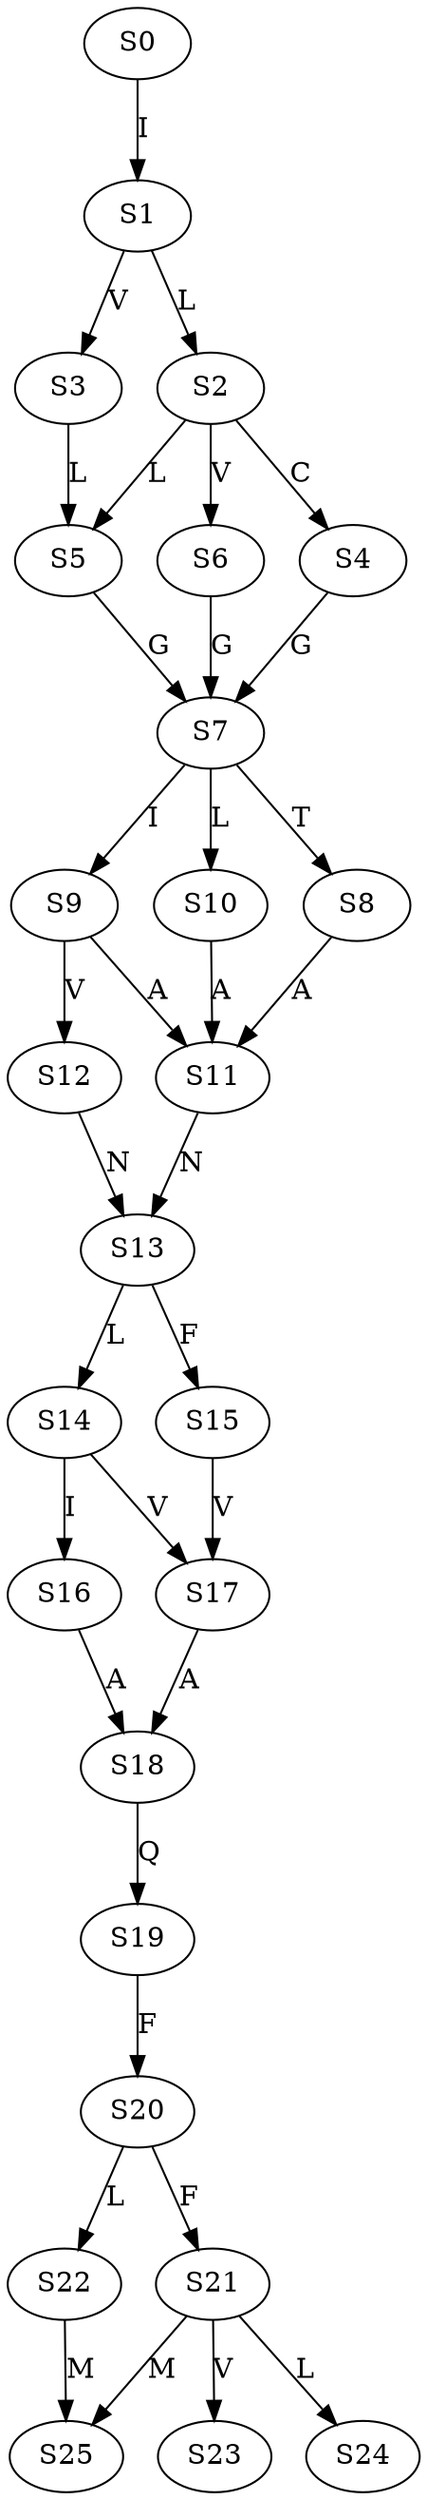 strict digraph  {
	S0 -> S1 [ label = I ];
	S1 -> S2 [ label = L ];
	S1 -> S3 [ label = V ];
	S2 -> S4 [ label = C ];
	S2 -> S5 [ label = L ];
	S2 -> S6 [ label = V ];
	S3 -> S5 [ label = L ];
	S4 -> S7 [ label = G ];
	S5 -> S7 [ label = G ];
	S6 -> S7 [ label = G ];
	S7 -> S8 [ label = T ];
	S7 -> S9 [ label = I ];
	S7 -> S10 [ label = L ];
	S8 -> S11 [ label = A ];
	S9 -> S11 [ label = A ];
	S9 -> S12 [ label = V ];
	S10 -> S11 [ label = A ];
	S11 -> S13 [ label = N ];
	S12 -> S13 [ label = N ];
	S13 -> S14 [ label = L ];
	S13 -> S15 [ label = F ];
	S14 -> S16 [ label = I ];
	S14 -> S17 [ label = V ];
	S15 -> S17 [ label = V ];
	S16 -> S18 [ label = A ];
	S17 -> S18 [ label = A ];
	S18 -> S19 [ label = Q ];
	S19 -> S20 [ label = F ];
	S20 -> S21 [ label = F ];
	S20 -> S22 [ label = L ];
	S21 -> S23 [ label = V ];
	S21 -> S24 [ label = L ];
	S21 -> S25 [ label = M ];
	S22 -> S25 [ label = M ];
}
